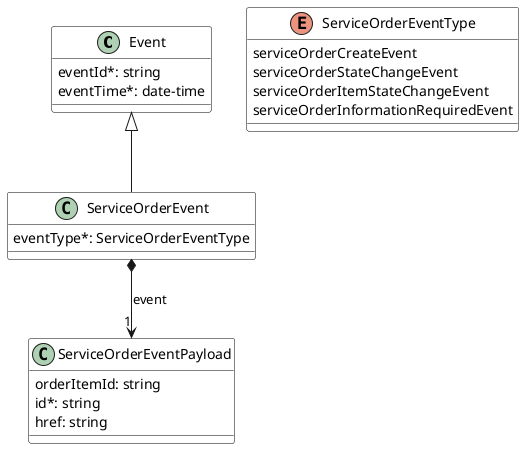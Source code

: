 @startuml
skinparam {
    ClassBackgroundColor White
    ClassBorderColor Black
}


class Event {

    eventId*: string
    eventTime*: date-time
}



class ServiceOrderEvent {

    eventType*: ServiceOrderEventType
}
Event <|-- ServiceOrderEvent

ServiceOrderEvent *-->"1" ServiceOrderEventPayload : event


class ServiceOrderEventPayload {

    orderItemId: string
    id*: string
    href: string
}



enum ServiceOrderEventType {

    serviceOrderCreateEvent
    serviceOrderStateChangeEvent
    serviceOrderItemStateChangeEvent
    serviceOrderInformationRequiredEvent
}
@enduml
